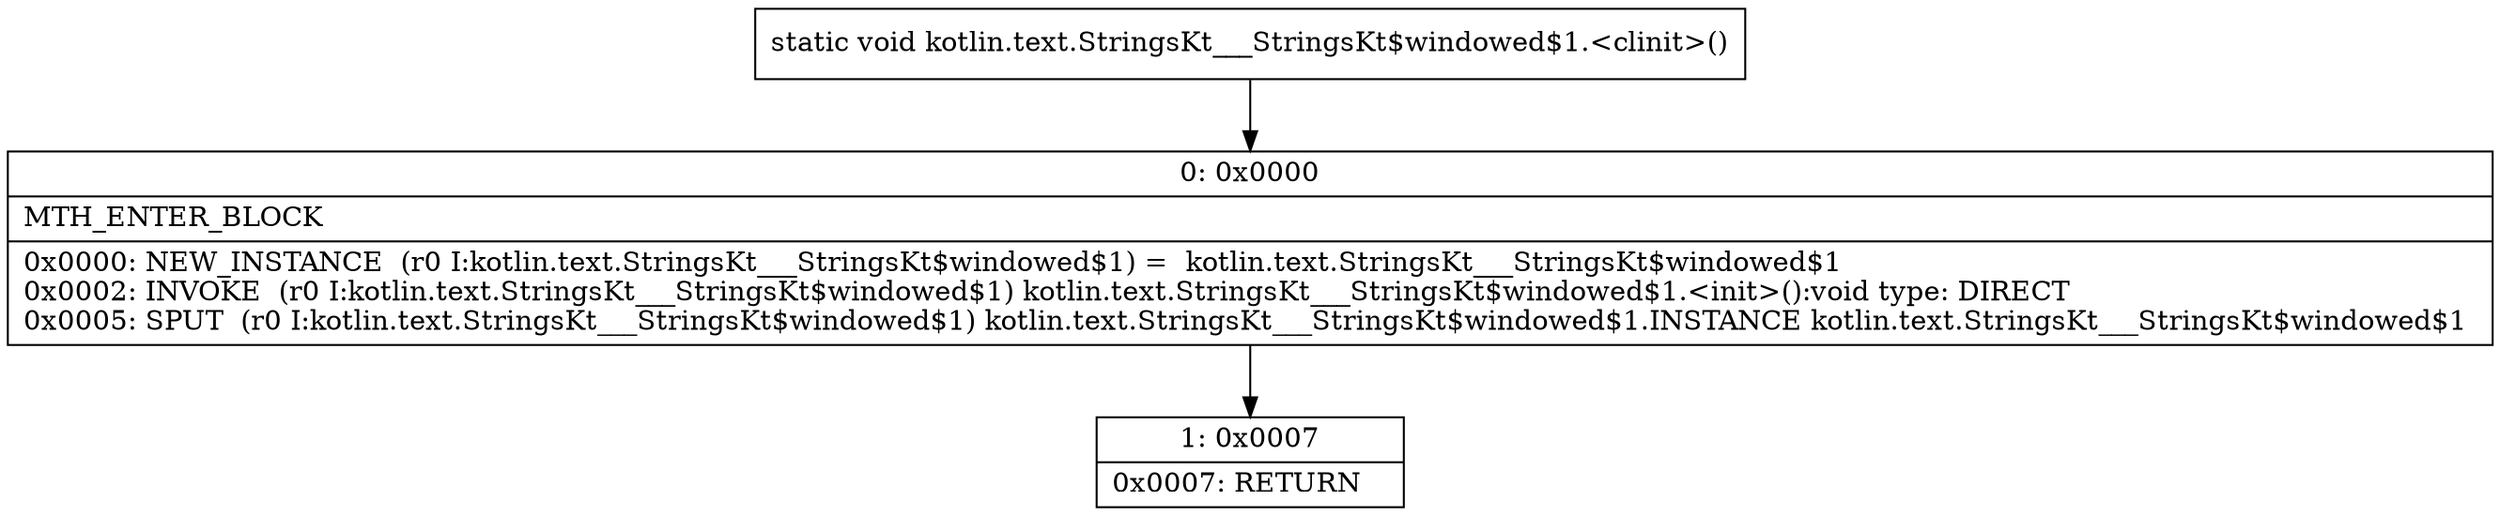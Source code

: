 digraph "CFG forkotlin.text.StringsKt___StringsKt$windowed$1.\<clinit\>()V" {
Node_0 [shape=record,label="{0\:\ 0x0000|MTH_ENTER_BLOCK\l|0x0000: NEW_INSTANCE  (r0 I:kotlin.text.StringsKt___StringsKt$windowed$1) =  kotlin.text.StringsKt___StringsKt$windowed$1 \l0x0002: INVOKE  (r0 I:kotlin.text.StringsKt___StringsKt$windowed$1) kotlin.text.StringsKt___StringsKt$windowed$1.\<init\>():void type: DIRECT \l0x0005: SPUT  (r0 I:kotlin.text.StringsKt___StringsKt$windowed$1) kotlin.text.StringsKt___StringsKt$windowed$1.INSTANCE kotlin.text.StringsKt___StringsKt$windowed$1 \l}"];
Node_1 [shape=record,label="{1\:\ 0x0007|0x0007: RETURN   \l}"];
MethodNode[shape=record,label="{static void kotlin.text.StringsKt___StringsKt$windowed$1.\<clinit\>() }"];
MethodNode -> Node_0;
Node_0 -> Node_1;
}

